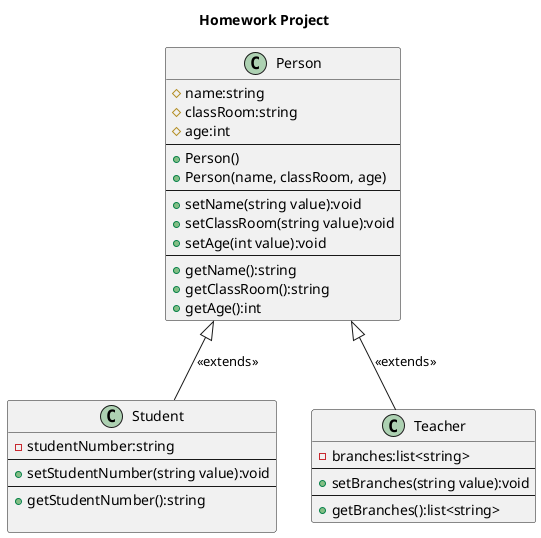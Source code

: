 @startuml homework
title Homework Project
class Person
{
    #name:string
    #classRoom:string
    #age:int
    --
     +Person()
     +Person(name, classRoom, age)
    --
    +setName(string value):void
    +setClassRoom(string value):void
    +setAge(int value):void
    --
    +getName():string
    +getClassRoom():string
    +getAge():int
}
class Student
{
    -studentNumber:string
    --
    +setStudentNumber(string value):void
    --
    +getStudentNumber():string

}
class Teacher
{
    -branches:list<string>
    --
    +setBranches(string value):void
    --
    +getBranches():list<string>
}
Student -u-|> Person : <<extends>>
Teacher -u-|> Person : <<extends>>
hide empty members
@enduml